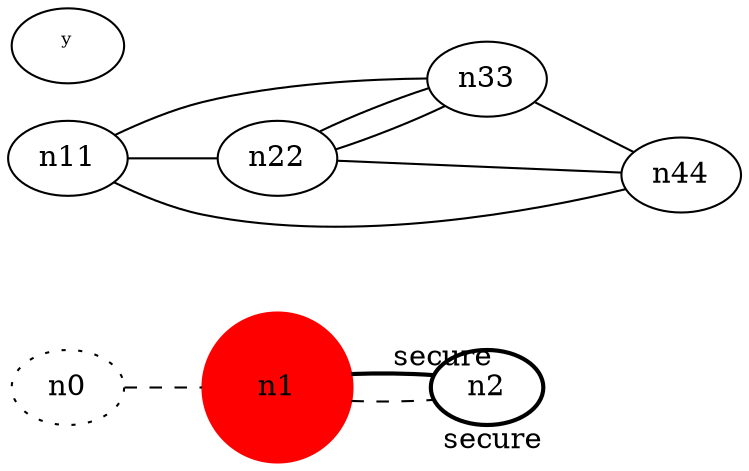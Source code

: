 graph test4 {
	rankdir=LR;
	fontcolor=blue; /* c0; c1; c0 -- c1 */
	n0 [style=dotted, fillcolor="#12345󠀩6"]; // c2; c3; c2 -- c3
	n1 [height=1, width=1, color=red, style=filled];
	n2 [style=bold, xlabel="secure"];
	n0 -- n1 -- n2[style=dashed];
	n1 -- n2 [style=bold, xlabel="secure"];
	n11 -- n22;
	n11 -- n33;
	n11 -- n44;
	n22 -- n33;
	n22 -- n33;
	n22 -- n44;
	n33 -- n44;
ʸ}
